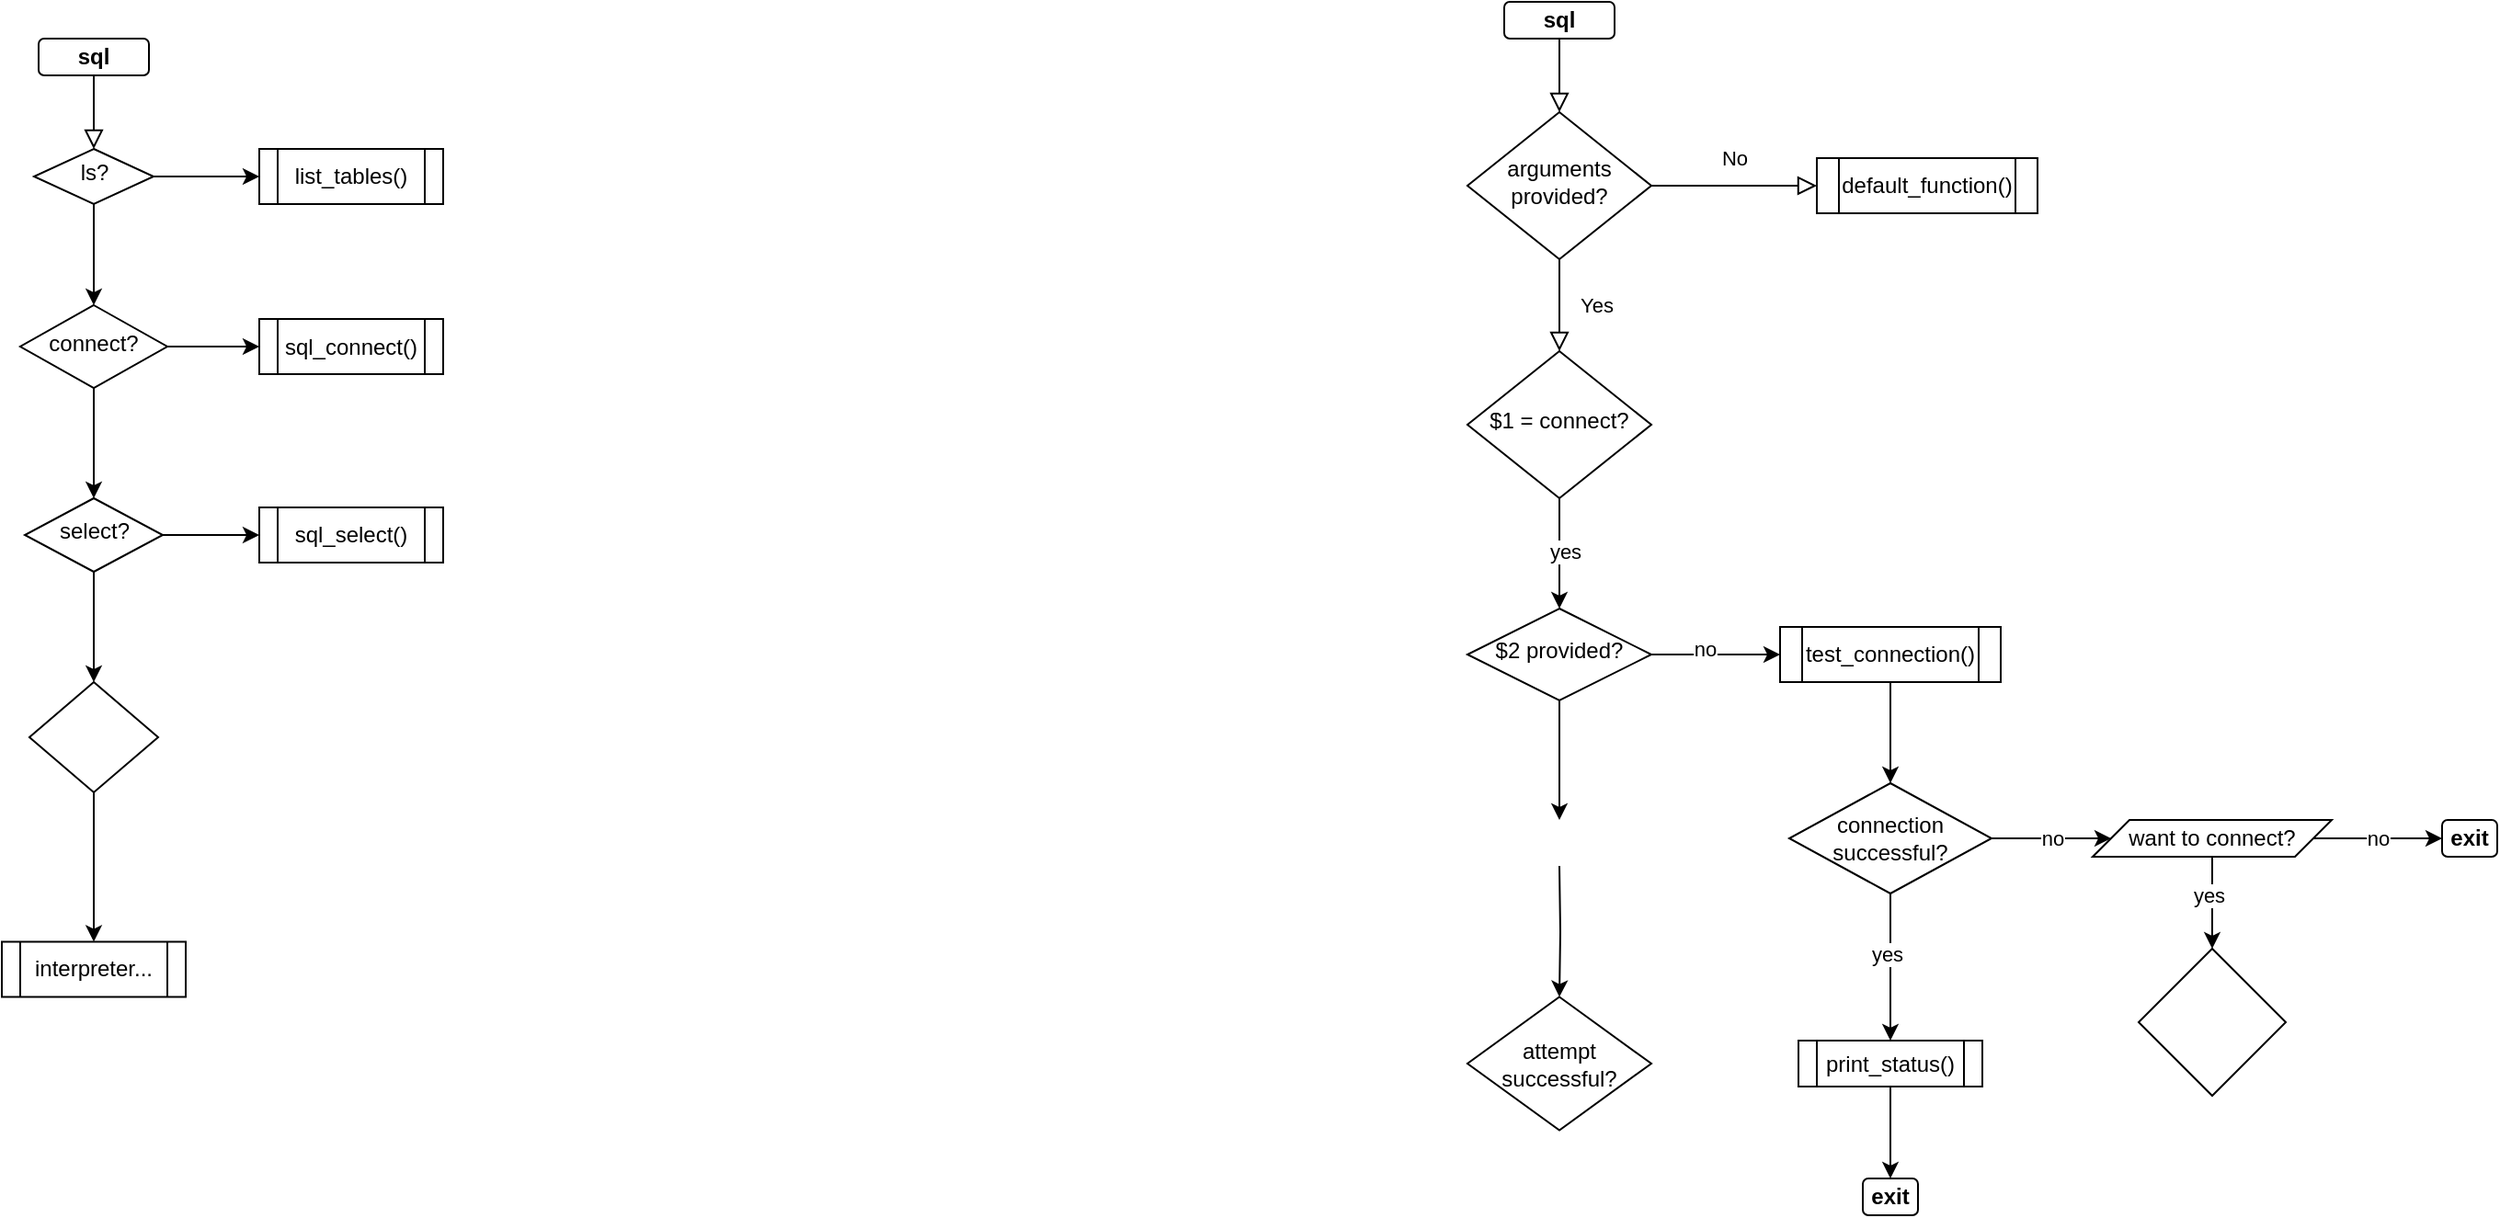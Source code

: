 <mxfile version="24.4.8" type="github">
  <diagram id="C5RBs43oDa-KdzZeNtuy" name="Page-1">
    <mxGraphModel dx="981" dy="666" grid="1" gridSize="10" guides="1" tooltips="1" connect="1" arrows="1" fold="1" page="1" pageScale="1" pageWidth="827" pageHeight="1169" math="0" shadow="0">
      <root>
        <mxCell id="WIyWlLk6GJQsqaUBKTNV-0" />
        <mxCell id="WIyWlLk6GJQsqaUBKTNV-1" parent="WIyWlLk6GJQsqaUBKTNV-0" />
        <mxCell id="WIyWlLk6GJQsqaUBKTNV-2" value="" style="rounded=0;html=1;jettySize=auto;orthogonalLoop=1;fontSize=11;endArrow=block;endFill=0;endSize=8;strokeWidth=1;shadow=0;labelBackgroundColor=none;edgeStyle=orthogonalEdgeStyle;" parent="WIyWlLk6GJQsqaUBKTNV-1" source="WIyWlLk6GJQsqaUBKTNV-3" target="WIyWlLk6GJQsqaUBKTNV-6" edge="1">
          <mxGeometry relative="1" as="geometry" />
        </mxCell>
        <mxCell id="WIyWlLk6GJQsqaUBKTNV-3" value="&lt;b&gt;sql&lt;/b&gt;" style="rounded=1;whiteSpace=wrap;html=1;fontSize=12;glass=0;strokeWidth=1;shadow=0;" parent="WIyWlLk6GJQsqaUBKTNV-1" vertex="1">
          <mxGeometry x="847" width="60" height="20" as="geometry" />
        </mxCell>
        <mxCell id="WIyWlLk6GJQsqaUBKTNV-4" value="Yes" style="rounded=0;html=1;jettySize=auto;orthogonalLoop=1;fontSize=11;endArrow=block;endFill=0;endSize=8;strokeWidth=1;shadow=0;labelBackgroundColor=none;edgeStyle=orthogonalEdgeStyle;" parent="WIyWlLk6GJQsqaUBKTNV-1" source="WIyWlLk6GJQsqaUBKTNV-6" target="WIyWlLk6GJQsqaUBKTNV-10" edge="1">
          <mxGeometry y="20" relative="1" as="geometry">
            <mxPoint as="offset" />
          </mxGeometry>
        </mxCell>
        <mxCell id="WIyWlLk6GJQsqaUBKTNV-5" value="No" style="edgeStyle=orthogonalEdgeStyle;rounded=0;html=1;jettySize=auto;orthogonalLoop=1;fontSize=11;endArrow=block;endFill=0;endSize=8;strokeWidth=1;shadow=0;labelBackgroundColor=none;entryX=0;entryY=0.5;entryDx=0;entryDy=0;" parent="WIyWlLk6GJQsqaUBKTNV-1" source="WIyWlLk6GJQsqaUBKTNV-6" target="UvbeZ7jEhYpXnwvqV_co-1" edge="1">
          <mxGeometry x="-0.005" y="15" relative="1" as="geometry">
            <mxPoint as="offset" />
            <mxPoint x="997" y="140" as="targetPoint" />
          </mxGeometry>
        </mxCell>
        <mxCell id="WIyWlLk6GJQsqaUBKTNV-6" value="arguments provided?" style="rhombus;whiteSpace=wrap;html=1;shadow=0;fontFamily=Helvetica;fontSize=12;align=center;strokeWidth=1;spacing=6;spacingTop=-4;" parent="WIyWlLk6GJQsqaUBKTNV-1" vertex="1">
          <mxGeometry x="827" y="60" width="100" height="80" as="geometry" />
        </mxCell>
        <mxCell id="UvbeZ7jEhYpXnwvqV_co-17" value="" style="edgeStyle=orthogonalEdgeStyle;rounded=0;orthogonalLoop=1;jettySize=auto;html=1;" edge="1" parent="WIyWlLk6GJQsqaUBKTNV-1" source="WIyWlLk6GJQsqaUBKTNV-10" target="UvbeZ7jEhYpXnwvqV_co-13">
          <mxGeometry relative="1" as="geometry" />
        </mxCell>
        <mxCell id="UvbeZ7jEhYpXnwvqV_co-18" value="&lt;div&gt;yes&lt;/div&gt;" style="edgeLabel;html=1;align=center;verticalAlign=middle;resizable=0;points=[];" vertex="1" connectable="0" parent="UvbeZ7jEhYpXnwvqV_co-17">
          <mxGeometry x="-0.033" y="3" relative="1" as="geometry">
            <mxPoint as="offset" />
          </mxGeometry>
        </mxCell>
        <mxCell id="WIyWlLk6GJQsqaUBKTNV-10" value="$1 = connect?" style="rhombus;whiteSpace=wrap;html=1;shadow=0;fontFamily=Helvetica;fontSize=12;align=center;strokeWidth=1;spacing=6;spacingTop=-4;" parent="WIyWlLk6GJQsqaUBKTNV-1" vertex="1">
          <mxGeometry x="827" y="190" width="100" height="80" as="geometry" />
        </mxCell>
        <mxCell id="UvbeZ7jEhYpXnwvqV_co-0" style="edgeStyle=orthogonalEdgeStyle;rounded=0;orthogonalLoop=1;jettySize=auto;html=1;exitX=0.5;exitY=1;exitDx=0;exitDy=0;" edge="1" parent="WIyWlLk6GJQsqaUBKTNV-1">
          <mxGeometry relative="1" as="geometry">
            <mxPoint x="1067" y="120" as="sourcePoint" />
            <mxPoint x="1067" y="120" as="targetPoint" />
          </mxGeometry>
        </mxCell>
        <mxCell id="UvbeZ7jEhYpXnwvqV_co-1" value="default_function()" style="shape=process;whiteSpace=wrap;html=1;backgroundOutline=1;" vertex="1" parent="WIyWlLk6GJQsqaUBKTNV-1">
          <mxGeometry x="1017" y="85" width="120" height="30" as="geometry" />
        </mxCell>
        <mxCell id="UvbeZ7jEhYpXnwvqV_co-7" value="" style="edgeStyle=orthogonalEdgeStyle;rounded=0;orthogonalLoop=1;jettySize=auto;html=1;" edge="1" parent="WIyWlLk6GJQsqaUBKTNV-1" source="UvbeZ7jEhYpXnwvqV_co-5" target="UvbeZ7jEhYpXnwvqV_co-6">
          <mxGeometry relative="1" as="geometry" />
        </mxCell>
        <mxCell id="UvbeZ7jEhYpXnwvqV_co-5" value="test_connection()" style="shape=process;whiteSpace=wrap;html=1;backgroundOutline=1;" vertex="1" parent="WIyWlLk6GJQsqaUBKTNV-1">
          <mxGeometry x="997" y="340" width="120" height="30" as="geometry" />
        </mxCell>
        <mxCell id="UvbeZ7jEhYpXnwvqV_co-9" value="&lt;div&gt;no&lt;/div&gt;" style="edgeStyle=orthogonalEdgeStyle;rounded=0;orthogonalLoop=1;jettySize=auto;html=1;" edge="1" parent="WIyWlLk6GJQsqaUBKTNV-1" source="UvbeZ7jEhYpXnwvqV_co-6" target="UvbeZ7jEhYpXnwvqV_co-8">
          <mxGeometry relative="1" as="geometry" />
        </mxCell>
        <mxCell id="UvbeZ7jEhYpXnwvqV_co-27" value="" style="edgeStyle=orthogonalEdgeStyle;rounded=0;orthogonalLoop=1;jettySize=auto;html=1;" edge="1" parent="WIyWlLk6GJQsqaUBKTNV-1" source="UvbeZ7jEhYpXnwvqV_co-6">
          <mxGeometry relative="1" as="geometry">
            <mxPoint x="1057" y="565" as="targetPoint" />
          </mxGeometry>
        </mxCell>
        <mxCell id="UvbeZ7jEhYpXnwvqV_co-28" value="yes" style="edgeLabel;html=1;align=center;verticalAlign=middle;resizable=0;points=[];" vertex="1" connectable="0" parent="UvbeZ7jEhYpXnwvqV_co-27">
          <mxGeometry x="-0.187" y="-2" relative="1" as="geometry">
            <mxPoint as="offset" />
          </mxGeometry>
        </mxCell>
        <mxCell id="UvbeZ7jEhYpXnwvqV_co-6" value="connection successful?" style="rhombus;whiteSpace=wrap;html=1;" vertex="1" parent="WIyWlLk6GJQsqaUBKTNV-1">
          <mxGeometry x="1002" y="425" width="110" height="60" as="geometry" />
        </mxCell>
        <mxCell id="UvbeZ7jEhYpXnwvqV_co-12" value="no" style="edgeStyle=orthogonalEdgeStyle;rounded=0;orthogonalLoop=1;jettySize=auto;html=1;" edge="1" parent="WIyWlLk6GJQsqaUBKTNV-1" source="UvbeZ7jEhYpXnwvqV_co-8" target="UvbeZ7jEhYpXnwvqV_co-11">
          <mxGeometry relative="1" as="geometry" />
        </mxCell>
        <mxCell id="UvbeZ7jEhYpXnwvqV_co-34" value="" style="edgeStyle=orthogonalEdgeStyle;rounded=0;orthogonalLoop=1;jettySize=auto;html=1;" edge="1" parent="WIyWlLk6GJQsqaUBKTNV-1" source="UvbeZ7jEhYpXnwvqV_co-8" target="UvbeZ7jEhYpXnwvqV_co-33">
          <mxGeometry relative="1" as="geometry" />
        </mxCell>
        <mxCell id="UvbeZ7jEhYpXnwvqV_co-35" value="yes" style="edgeLabel;html=1;align=center;verticalAlign=middle;resizable=0;points=[];" vertex="1" connectable="0" parent="UvbeZ7jEhYpXnwvqV_co-34">
          <mxGeometry x="-0.169" y="-2" relative="1" as="geometry">
            <mxPoint as="offset" />
          </mxGeometry>
        </mxCell>
        <mxCell id="UvbeZ7jEhYpXnwvqV_co-8" value="want to connect?" style="shape=parallelogram;perimeter=parallelogramPerimeter;whiteSpace=wrap;html=1;fixedSize=1;" vertex="1" parent="WIyWlLk6GJQsqaUBKTNV-1">
          <mxGeometry x="1167" y="445" width="130" height="20" as="geometry" />
        </mxCell>
        <mxCell id="UvbeZ7jEhYpXnwvqV_co-11" value="&lt;div&gt;&lt;b&gt;exit&lt;/b&gt;&lt;/div&gt;" style="rounded=1;whiteSpace=wrap;html=1;" vertex="1" parent="WIyWlLk6GJQsqaUBKTNV-1">
          <mxGeometry x="1357" y="445" width="30" height="20" as="geometry" />
        </mxCell>
        <mxCell id="UvbeZ7jEhYpXnwvqV_co-21" value="" style="edgeStyle=orthogonalEdgeStyle;rounded=0;orthogonalLoop=1;jettySize=auto;html=1;" edge="1" parent="WIyWlLk6GJQsqaUBKTNV-1" source="UvbeZ7jEhYpXnwvqV_co-13" target="UvbeZ7jEhYpXnwvqV_co-5">
          <mxGeometry relative="1" as="geometry" />
        </mxCell>
        <mxCell id="UvbeZ7jEhYpXnwvqV_co-22" value="no" style="edgeLabel;html=1;align=center;verticalAlign=middle;resizable=0;points=[];" vertex="1" connectable="0" parent="UvbeZ7jEhYpXnwvqV_co-21">
          <mxGeometry x="-0.168" y="3" relative="1" as="geometry">
            <mxPoint as="offset" />
          </mxGeometry>
        </mxCell>
        <mxCell id="UvbeZ7jEhYpXnwvqV_co-37" value="" style="edgeStyle=orthogonalEdgeStyle;rounded=0;orthogonalLoop=1;jettySize=auto;html=1;" edge="1" parent="WIyWlLk6GJQsqaUBKTNV-1" source="UvbeZ7jEhYpXnwvqV_co-13">
          <mxGeometry relative="1" as="geometry">
            <mxPoint x="877" y="445" as="targetPoint" />
          </mxGeometry>
        </mxCell>
        <mxCell id="UvbeZ7jEhYpXnwvqV_co-13" value="$2 provided?" style="rhombus;whiteSpace=wrap;html=1;shadow=0;strokeWidth=1;spacing=6;spacingTop=-4;" vertex="1" parent="WIyWlLk6GJQsqaUBKTNV-1">
          <mxGeometry x="827" y="330" width="100" height="50" as="geometry" />
        </mxCell>
        <mxCell id="UvbeZ7jEhYpXnwvqV_co-31" value="" style="edgeStyle=orthogonalEdgeStyle;rounded=0;orthogonalLoop=1;jettySize=auto;html=1;" edge="1" parent="WIyWlLk6GJQsqaUBKTNV-1" source="UvbeZ7jEhYpXnwvqV_co-29" target="UvbeZ7jEhYpXnwvqV_co-30">
          <mxGeometry relative="1" as="geometry" />
        </mxCell>
        <mxCell id="UvbeZ7jEhYpXnwvqV_co-29" value="print_status()" style="shape=process;whiteSpace=wrap;html=1;backgroundOutline=1;" vertex="1" parent="WIyWlLk6GJQsqaUBKTNV-1">
          <mxGeometry x="1007" y="565" width="100" height="25" as="geometry" />
        </mxCell>
        <mxCell id="UvbeZ7jEhYpXnwvqV_co-30" value="&lt;div&gt;&lt;b&gt;exit&lt;/b&gt;&lt;/div&gt;" style="rounded=1;whiteSpace=wrap;html=1;" vertex="1" parent="WIyWlLk6GJQsqaUBKTNV-1">
          <mxGeometry x="1042" y="640" width="30" height="20" as="geometry" />
        </mxCell>
        <mxCell id="UvbeZ7jEhYpXnwvqV_co-33" value="" style="rhombus;whiteSpace=wrap;html=1;" vertex="1" parent="WIyWlLk6GJQsqaUBKTNV-1">
          <mxGeometry x="1192" y="515" width="80" height="80" as="geometry" />
        </mxCell>
        <mxCell id="UvbeZ7jEhYpXnwvqV_co-41" value="" style="edgeStyle=orthogonalEdgeStyle;rounded=0;orthogonalLoop=1;jettySize=auto;html=1;" edge="1" parent="WIyWlLk6GJQsqaUBKTNV-1" target="UvbeZ7jEhYpXnwvqV_co-40">
          <mxGeometry relative="1" as="geometry">
            <mxPoint x="877" y="470" as="sourcePoint" />
          </mxGeometry>
        </mxCell>
        <mxCell id="UvbeZ7jEhYpXnwvqV_co-40" value="attempt successful?" style="rhombus;whiteSpace=wrap;html=1;" vertex="1" parent="WIyWlLk6GJQsqaUBKTNV-1">
          <mxGeometry x="827" y="541.25" width="100" height="72.5" as="geometry" />
        </mxCell>
        <mxCell id="UvbeZ7jEhYpXnwvqV_co-42" value="" style="rounded=0;html=1;jettySize=auto;orthogonalLoop=1;fontSize=11;endArrow=block;endFill=0;endSize=8;strokeWidth=1;shadow=0;labelBackgroundColor=none;edgeStyle=orthogonalEdgeStyle;" edge="1" parent="WIyWlLk6GJQsqaUBKTNV-1" source="UvbeZ7jEhYpXnwvqV_co-43" target="UvbeZ7jEhYpXnwvqV_co-44">
          <mxGeometry relative="1" as="geometry" />
        </mxCell>
        <mxCell id="UvbeZ7jEhYpXnwvqV_co-43" value="&lt;b&gt;sql&lt;/b&gt;" style="rounded=1;whiteSpace=wrap;html=1;fontSize=12;glass=0;strokeWidth=1;shadow=0;" vertex="1" parent="WIyWlLk6GJQsqaUBKTNV-1">
          <mxGeometry x="50" y="20" width="60" height="20" as="geometry" />
        </mxCell>
        <mxCell id="UvbeZ7jEhYpXnwvqV_co-49" value="" style="edgeStyle=orthogonalEdgeStyle;rounded=0;orthogonalLoop=1;jettySize=auto;html=1;" edge="1" parent="WIyWlLk6GJQsqaUBKTNV-1" source="UvbeZ7jEhYpXnwvqV_co-44" target="UvbeZ7jEhYpXnwvqV_co-48">
          <mxGeometry relative="1" as="geometry" />
        </mxCell>
        <mxCell id="UvbeZ7jEhYpXnwvqV_co-44" value="ls?" style="rhombus;whiteSpace=wrap;html=1;shadow=0;fontFamily=Helvetica;fontSize=12;align=center;strokeWidth=1;spacing=6;spacingTop=-4;" vertex="1" parent="WIyWlLk6GJQsqaUBKTNV-1">
          <mxGeometry x="47.5" y="80" width="65" height="30" as="geometry" />
        </mxCell>
        <mxCell id="UvbeZ7jEhYpXnwvqV_co-47" value="sql_connect()" style="shape=process;whiteSpace=wrap;html=1;backgroundOutline=1;" vertex="1" parent="WIyWlLk6GJQsqaUBKTNV-1">
          <mxGeometry x="170" y="172.5" width="100" height="30" as="geometry" />
        </mxCell>
        <mxCell id="UvbeZ7jEhYpXnwvqV_co-51" value="" style="edgeStyle=orthogonalEdgeStyle;rounded=0;orthogonalLoop=1;jettySize=auto;html=1;" edge="1" parent="WIyWlLk6GJQsqaUBKTNV-1" source="UvbeZ7jEhYpXnwvqV_co-48" target="UvbeZ7jEhYpXnwvqV_co-50">
          <mxGeometry relative="1" as="geometry" />
        </mxCell>
        <mxCell id="UvbeZ7jEhYpXnwvqV_co-52" value="" style="edgeStyle=orthogonalEdgeStyle;rounded=0;orthogonalLoop=1;jettySize=auto;html=1;" edge="1" parent="WIyWlLk6GJQsqaUBKTNV-1" source="UvbeZ7jEhYpXnwvqV_co-48" target="UvbeZ7jEhYpXnwvqV_co-47">
          <mxGeometry relative="1" as="geometry" />
        </mxCell>
        <mxCell id="UvbeZ7jEhYpXnwvqV_co-48" value="connect?" style="rhombus;whiteSpace=wrap;html=1;shadow=0;strokeWidth=1;spacing=6;spacingTop=-4;" vertex="1" parent="WIyWlLk6GJQsqaUBKTNV-1">
          <mxGeometry x="40" y="165" width="80" height="45" as="geometry" />
        </mxCell>
        <mxCell id="UvbeZ7jEhYpXnwvqV_co-61" value="" style="edgeStyle=orthogonalEdgeStyle;rounded=0;orthogonalLoop=1;jettySize=auto;html=1;" edge="1" parent="WIyWlLk6GJQsqaUBKTNV-1" source="UvbeZ7jEhYpXnwvqV_co-50" target="UvbeZ7jEhYpXnwvqV_co-60">
          <mxGeometry relative="1" as="geometry" />
        </mxCell>
        <mxCell id="UvbeZ7jEhYpXnwvqV_co-50" value="select?" style="rhombus;whiteSpace=wrap;html=1;shadow=0;strokeWidth=1;spacing=6;spacingTop=-4;" vertex="1" parent="WIyWlLk6GJQsqaUBKTNV-1">
          <mxGeometry x="42.5" y="270" width="75" height="40" as="geometry" />
        </mxCell>
        <mxCell id="UvbeZ7jEhYpXnwvqV_co-56" value="list_tables()" style="shape=process;whiteSpace=wrap;html=1;backgroundOutline=1;" vertex="1" parent="WIyWlLk6GJQsqaUBKTNV-1">
          <mxGeometry x="170" y="80" width="100" height="30" as="geometry" />
        </mxCell>
        <mxCell id="UvbeZ7jEhYpXnwvqV_co-57" value="" style="edgeStyle=orthogonalEdgeStyle;rounded=0;orthogonalLoop=1;jettySize=auto;html=1;exitX=1;exitY=0.5;exitDx=0;exitDy=0;" edge="1" parent="WIyWlLk6GJQsqaUBKTNV-1" target="UvbeZ7jEhYpXnwvqV_co-56" source="UvbeZ7jEhYpXnwvqV_co-44">
          <mxGeometry relative="1" as="geometry">
            <mxPoint x="140" y="70" as="sourcePoint" />
          </mxGeometry>
        </mxCell>
        <mxCell id="UvbeZ7jEhYpXnwvqV_co-58" value="sql_select()" style="shape=process;whiteSpace=wrap;html=1;backgroundOutline=1;" vertex="1" parent="WIyWlLk6GJQsqaUBKTNV-1">
          <mxGeometry x="170" y="275" width="100" height="30" as="geometry" />
        </mxCell>
        <mxCell id="UvbeZ7jEhYpXnwvqV_co-59" value="" style="edgeStyle=orthogonalEdgeStyle;rounded=0;orthogonalLoop=1;jettySize=auto;html=1;exitX=1;exitY=0.5;exitDx=0;exitDy=0;" edge="1" parent="WIyWlLk6GJQsqaUBKTNV-1" target="UvbeZ7jEhYpXnwvqV_co-58" source="UvbeZ7jEhYpXnwvqV_co-50">
          <mxGeometry relative="1" as="geometry">
            <mxPoint x="120" y="260" as="sourcePoint" />
          </mxGeometry>
        </mxCell>
        <mxCell id="UvbeZ7jEhYpXnwvqV_co-63" value="" style="edgeStyle=orthogonalEdgeStyle;rounded=0;orthogonalLoop=1;jettySize=auto;html=1;" edge="1" parent="WIyWlLk6GJQsqaUBKTNV-1" source="UvbeZ7jEhYpXnwvqV_co-60">
          <mxGeometry relative="1" as="geometry">
            <mxPoint x="80" y="511.25" as="targetPoint" />
          </mxGeometry>
        </mxCell>
        <mxCell id="UvbeZ7jEhYpXnwvqV_co-60" value="" style="rhombus;whiteSpace=wrap;html=1;shadow=0;strokeWidth=1;spacing=6;spacingTop=-4;" vertex="1" parent="WIyWlLk6GJQsqaUBKTNV-1">
          <mxGeometry x="45" y="370" width="70" height="60" as="geometry" />
        </mxCell>
        <mxCell id="UvbeZ7jEhYpXnwvqV_co-64" value="interpreter..." style="shape=process;whiteSpace=wrap;html=1;backgroundOutline=1;" vertex="1" parent="WIyWlLk6GJQsqaUBKTNV-1">
          <mxGeometry x="30" y="511.25" width="100" height="30" as="geometry" />
        </mxCell>
      </root>
    </mxGraphModel>
  </diagram>
</mxfile>

